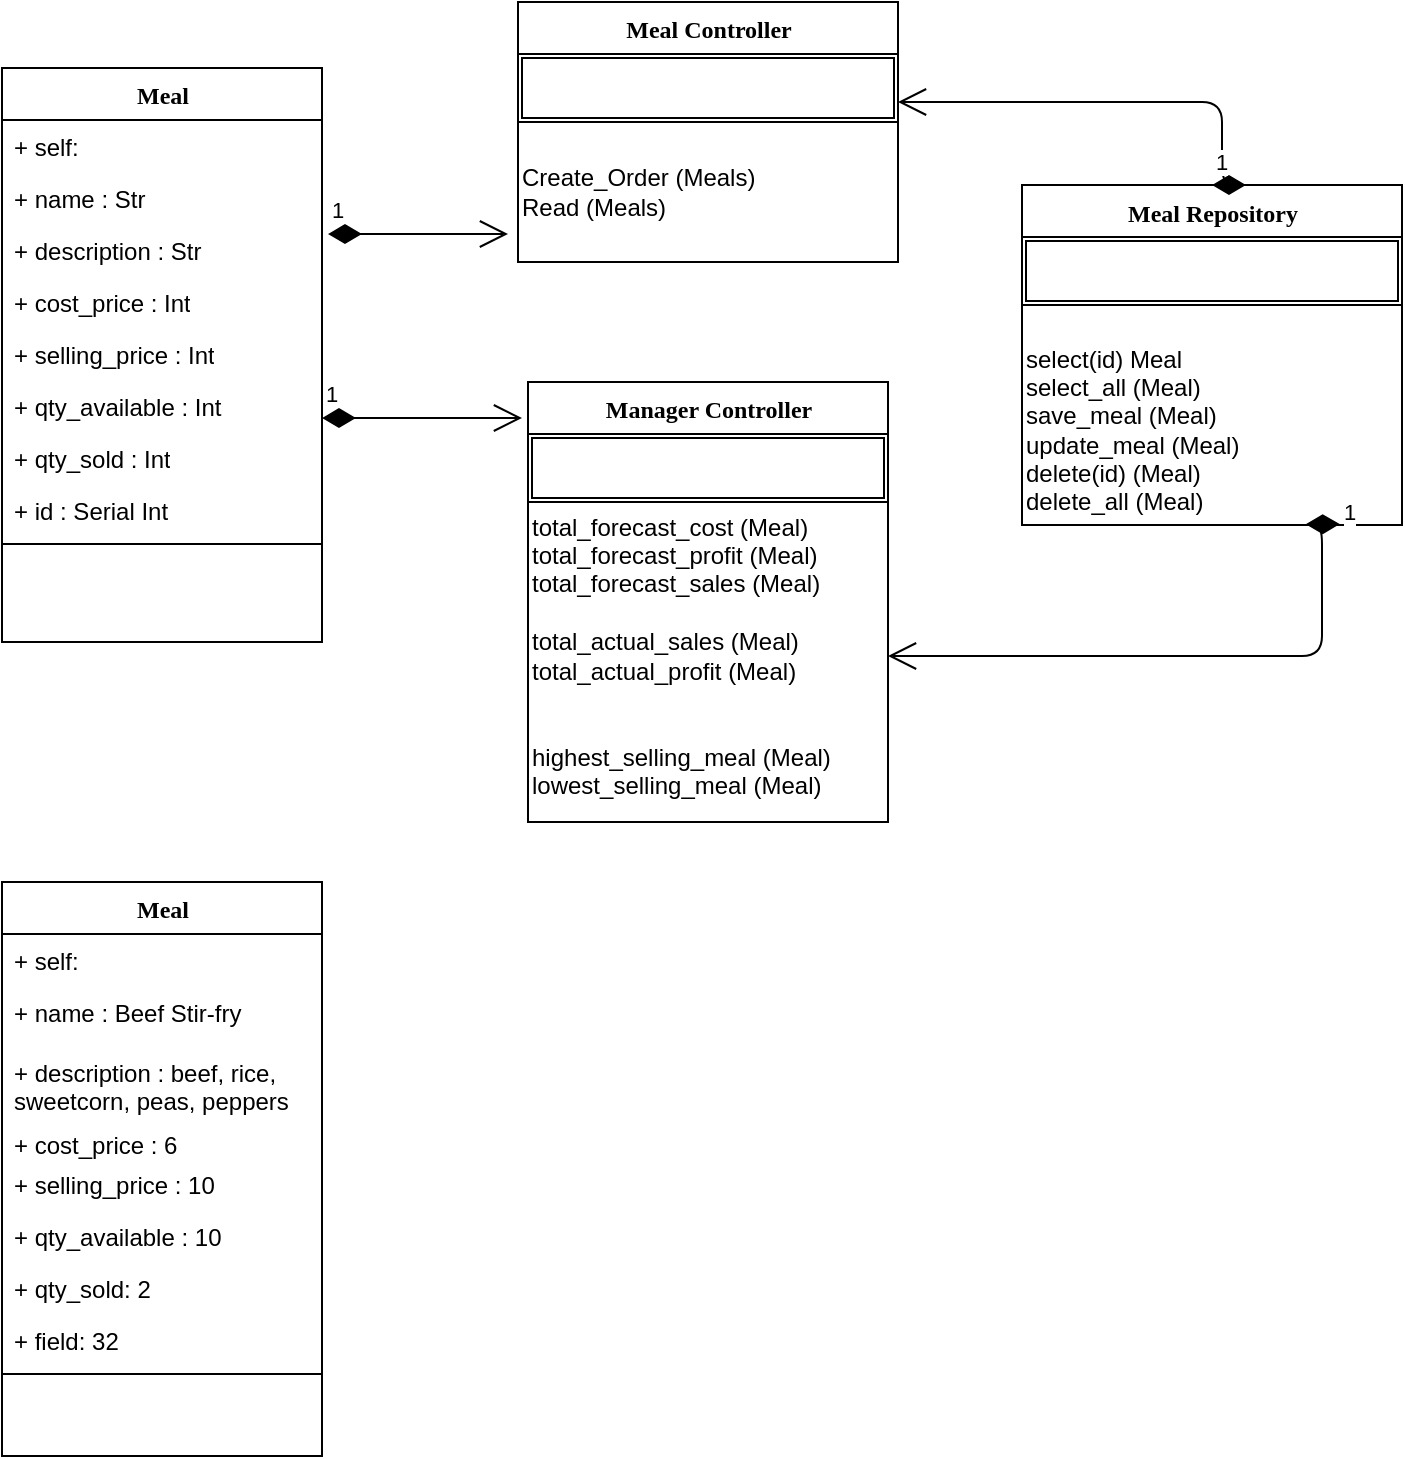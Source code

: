 <mxfile version="13.9.6" type="github">
  <diagram name="Page-1" id="9f46799a-70d6-7492-0946-bef42562c5a5">
    <mxGraphModel dx="1076" dy="459" grid="1" gridSize="10" guides="1" tooltips="1" connect="1" arrows="1" fold="1" page="1" pageScale="1" pageWidth="1100" pageHeight="850" background="#ffffff" math="0" shadow="0">
      <root>
        <mxCell id="0" />
        <mxCell id="1" parent="0" />
        <mxCell id="78961159f06e98e8-17" value="Meal" style="swimlane;html=1;fontStyle=1;align=center;verticalAlign=top;childLayout=stackLayout;horizontal=1;startSize=26;horizontalStack=0;resizeParent=1;resizeLast=0;collapsible=1;marginBottom=0;swimlaneFillColor=#ffffff;rounded=0;shadow=0;comic=0;labelBackgroundColor=none;strokeWidth=1;fillColor=none;fontFamily=Verdana;fontSize=12" parent="1" vertex="1">
          <mxGeometry x="90" y="83" width="160" height="287" as="geometry" />
        </mxCell>
        <mxCell id="78961159f06e98e8-21" value="+ self:" style="text;html=1;strokeColor=none;fillColor=none;align=left;verticalAlign=top;spacingLeft=4;spacingRight=4;whiteSpace=wrap;overflow=hidden;rotatable=0;points=[[0,0.5],[1,0.5]];portConstraint=eastwest;" parent="78961159f06e98e8-17" vertex="1">
          <mxGeometry y="26" width="160" height="26" as="geometry" />
        </mxCell>
        <mxCell id="78961159f06e98e8-23" value="+ name : Str" style="text;html=1;strokeColor=none;fillColor=none;align=left;verticalAlign=top;spacingLeft=4;spacingRight=4;whiteSpace=wrap;overflow=hidden;rotatable=0;points=[[0,0.5],[1,0.5]];portConstraint=eastwest;" parent="78961159f06e98e8-17" vertex="1">
          <mxGeometry y="52" width="160" height="26" as="geometry" />
        </mxCell>
        <mxCell id="78961159f06e98e8-25" value="+ description : Str" style="text;html=1;strokeColor=none;fillColor=none;align=left;verticalAlign=top;spacingLeft=4;spacingRight=4;whiteSpace=wrap;overflow=hidden;rotatable=0;points=[[0,0.5],[1,0.5]];portConstraint=eastwest;" parent="78961159f06e98e8-17" vertex="1">
          <mxGeometry y="78" width="160" height="26" as="geometry" />
        </mxCell>
        <mxCell id="78961159f06e98e8-26" value="+ cost_price : Int" style="text;html=1;strokeColor=none;fillColor=none;align=left;verticalAlign=top;spacingLeft=4;spacingRight=4;whiteSpace=wrap;overflow=hidden;rotatable=0;points=[[0,0.5],[1,0.5]];portConstraint=eastwest;" parent="78961159f06e98e8-17" vertex="1">
          <mxGeometry y="104" width="160" height="26" as="geometry" />
        </mxCell>
        <mxCell id="78961159f06e98e8-24" value="+ selling_price : Int" style="text;html=1;strokeColor=none;fillColor=none;align=left;verticalAlign=top;spacingLeft=4;spacingRight=4;whiteSpace=wrap;overflow=hidden;rotatable=0;points=[[0,0.5],[1,0.5]];portConstraint=eastwest;" parent="78961159f06e98e8-17" vertex="1">
          <mxGeometry y="130" width="160" height="26" as="geometry" />
        </mxCell>
        <mxCell id="evMeUIIuOgNlDqpRgxKh-1" value="+ qty_available : Int" style="text;html=1;strokeColor=none;fillColor=none;align=left;verticalAlign=top;spacingLeft=4;spacingRight=4;whiteSpace=wrap;overflow=hidden;rotatable=0;points=[[0,0.5],[1,0.5]];portConstraint=eastwest;" vertex="1" parent="78961159f06e98e8-17">
          <mxGeometry y="156" width="160" height="26" as="geometry" />
        </mxCell>
        <mxCell id="evMeUIIuOgNlDqpRgxKh-2" value="+ qty_sold : Int" style="text;html=1;strokeColor=none;fillColor=none;align=left;verticalAlign=top;spacingLeft=4;spacingRight=4;whiteSpace=wrap;overflow=hidden;rotatable=0;points=[[0,0.5],[1,0.5]];portConstraint=eastwest;" vertex="1" parent="78961159f06e98e8-17">
          <mxGeometry y="182" width="160" height="26" as="geometry" />
        </mxCell>
        <mxCell id="evMeUIIuOgNlDqpRgxKh-3" value="+ id : Serial Int" style="text;html=1;strokeColor=none;fillColor=none;align=left;verticalAlign=top;spacingLeft=4;spacingRight=4;whiteSpace=wrap;overflow=hidden;rotatable=0;points=[[0,0.5],[1,0.5]];portConstraint=eastwest;" vertex="1" parent="78961159f06e98e8-17">
          <mxGeometry y="208" width="160" height="26" as="geometry" />
        </mxCell>
        <mxCell id="78961159f06e98e8-19" value="" style="line;html=1;strokeWidth=1;fillColor=none;align=left;verticalAlign=middle;spacingTop=-1;spacingLeft=3;spacingRight=3;rotatable=0;labelPosition=right;points=[];portConstraint=eastwest;" parent="78961159f06e98e8-17" vertex="1">
          <mxGeometry y="234" width="160" height="8" as="geometry" />
        </mxCell>
        <mxCell id="evMeUIIuOgNlDqpRgxKh-52" value="Manager Controller" style="swimlane;html=1;fontStyle=1;align=center;verticalAlign=top;childLayout=stackLayout;horizontal=1;startSize=26;horizontalStack=0;resizeParent=1;resizeLast=0;collapsible=1;marginBottom=0;swimlaneFillColor=#ffffff;rounded=0;shadow=0;comic=0;labelBackgroundColor=none;strokeWidth=1;fillColor=none;fontFamily=Verdana;fontSize=12" vertex="1" parent="1">
          <mxGeometry x="353" y="240" width="180" height="220" as="geometry">
            <mxRectangle x="330" y="60" width="160" height="26" as="alternateBounds" />
          </mxGeometry>
        </mxCell>
        <mxCell id="evMeUIIuOgNlDqpRgxKh-81" value="" style="group" vertex="1" connectable="0" parent="evMeUIIuOgNlDqpRgxKh-52">
          <mxGeometry y="26" width="180" height="188" as="geometry" />
        </mxCell>
        <mxCell id="evMeUIIuOgNlDqpRgxKh-63" value="" style="shape=ext;double=1;rounded=0;whiteSpace=wrap;html=1;" vertex="1" parent="evMeUIIuOgNlDqpRgxKh-81">
          <mxGeometry width="180" height="34" as="geometry" />
        </mxCell>
        <mxCell id="evMeUIIuOgNlDqpRgxKh-66" value="&lt;blockquote style=&quot;margin: 0 0 0 40px ; border: none ; padding: 0px&quot;&gt;&lt;/blockquote&gt;&lt;span&gt;&lt;div&gt;&lt;span&gt;total_forecast_cost (Meal)&lt;/span&gt;&lt;/div&gt;&lt;/span&gt;&lt;blockquote style=&quot;margin: 0 0 0 40px ; border: none ; padding: 0px&quot;&gt;&lt;/blockquote&gt;&lt;span&gt;&lt;div&gt;&lt;span&gt;total_forecast_profit (Meal)&lt;/span&gt;&lt;/div&gt;&lt;/span&gt;&lt;blockquote style=&quot;margin: 0 0 0 40px ; border: none ; padding: 0px&quot;&gt;&lt;/blockquote&gt;&lt;span&gt;&lt;div&gt;&lt;span&gt;total_forecast_sales (Meal)&lt;/span&gt;&lt;/div&gt;&lt;/span&gt;&lt;div&gt;&lt;br&gt;&lt;/div&gt;&lt;blockquote style=&quot;margin: 0 0 0 40px ; border: none ; padding: 0px&quot;&gt;&lt;/blockquote&gt;&lt;span&gt;&lt;div&gt;&lt;span&gt;total_actual_sales (Meal)&lt;/span&gt;&lt;/div&gt;&lt;/span&gt;&lt;blockquote style=&quot;margin: 0 0 0 40px ; border: none ; padding: 0px&quot;&gt;&lt;/blockquote&gt;&lt;span&gt;&lt;div&gt;&lt;span&gt;total_actual_profit (Meal)&lt;/span&gt;&lt;/div&gt;&lt;/span&gt;&lt;div&gt;&lt;br&gt;&lt;/div&gt;&lt;div&gt;&lt;br&gt;&lt;/div&gt;&lt;blockquote style=&quot;margin: 0 0 0 40px ; border: none ; padding: 0px&quot;&gt;&lt;/blockquote&gt;&lt;span&gt;&lt;div&gt;&lt;span&gt;highest_selling_meal (Meal)&lt;/span&gt;&lt;/div&gt;&lt;/span&gt;&lt;div&gt;&lt;span&gt;lowest_selling_meal (Meal)&lt;/span&gt;&lt;/div&gt;" style="text;html=1;strokeColor=none;fillColor=none;align=left;verticalAlign=middle;whiteSpace=wrap;rounded=0;" vertex="1" parent="evMeUIIuOgNlDqpRgxKh-81">
          <mxGeometry y="34" width="180" height="154" as="geometry" />
        </mxCell>
        <mxCell id="evMeUIIuOgNlDqpRgxKh-77" value="Meal Controller" style="swimlane;html=1;fontStyle=1;align=center;verticalAlign=top;childLayout=stackLayout;horizontal=1;startSize=26;horizontalStack=0;resizeParent=1;resizeLast=0;collapsible=1;marginBottom=0;swimlaneFillColor=#ffffff;rounded=0;shadow=0;comic=0;labelBackgroundColor=none;strokeWidth=1;fillColor=none;fontFamily=Verdana;fontSize=12" vertex="1" parent="1">
          <mxGeometry x="348" y="50" width="190" height="130" as="geometry">
            <mxRectangle x="330" y="60" width="160" height="26" as="alternateBounds" />
          </mxGeometry>
        </mxCell>
        <mxCell id="evMeUIIuOgNlDqpRgxKh-78" value="" style="shape=ext;double=1;rounded=0;whiteSpace=wrap;html=1;" vertex="1" parent="evMeUIIuOgNlDqpRgxKh-77">
          <mxGeometry y="26" width="190" height="34" as="geometry" />
        </mxCell>
        <mxCell id="evMeUIIuOgNlDqpRgxKh-79" value="&lt;blockquote style=&quot;margin: 0 0 0 40px ; border: none ; padding: 0px&quot;&gt;&lt;/blockquote&gt;&lt;span&gt;Create_Order (Meals)&lt;br&gt;Read (Meals)&lt;br&gt;&lt;/span&gt;" style="text;html=1;strokeColor=none;fillColor=none;align=left;verticalAlign=middle;whiteSpace=wrap;rounded=0;" vertex="1" parent="evMeUIIuOgNlDqpRgxKh-77">
          <mxGeometry y="60" width="190" height="70" as="geometry" />
        </mxCell>
        <mxCell id="evMeUIIuOgNlDqpRgxKh-80" value="1" style="endArrow=open;html=1;endSize=12;startArrow=diamondThin;startSize=14;startFill=1;edgeStyle=orthogonalEdgeStyle;align=left;verticalAlign=bottom;" edge="1" parent="1">
          <mxGeometry x="-1" y="3" relative="1" as="geometry">
            <mxPoint x="250" y="258" as="sourcePoint" />
            <mxPoint x="350" y="258" as="targetPoint" />
          </mxGeometry>
        </mxCell>
        <mxCell id="evMeUIIuOgNlDqpRgxKh-82" value="1" style="endArrow=open;html=1;endSize=12;startArrow=diamondThin;startSize=14;startFill=1;edgeStyle=orthogonalEdgeStyle;align=left;verticalAlign=bottom;" edge="1" parent="1">
          <mxGeometry x="-1" y="3" relative="1" as="geometry">
            <mxPoint x="253" y="166" as="sourcePoint" />
            <mxPoint x="343" y="166" as="targetPoint" />
          </mxGeometry>
        </mxCell>
        <mxCell id="evMeUIIuOgNlDqpRgxKh-83" value="Meal Repository" style="swimlane;html=1;fontStyle=1;align=center;verticalAlign=top;childLayout=stackLayout;horizontal=1;startSize=26;horizontalStack=0;resizeParent=1;resizeLast=0;collapsible=1;marginBottom=0;swimlaneFillColor=#ffffff;rounded=0;shadow=0;comic=0;labelBackgroundColor=none;strokeWidth=1;fillColor=none;fontFamily=Verdana;fontSize=12" vertex="1" parent="1">
          <mxGeometry x="600" y="141.5" width="190" height="170" as="geometry">
            <mxRectangle x="330" y="60" width="160" height="26" as="alternateBounds" />
          </mxGeometry>
        </mxCell>
        <mxCell id="evMeUIIuOgNlDqpRgxKh-84" value="" style="shape=ext;double=1;rounded=0;whiteSpace=wrap;html=1;" vertex="1" parent="evMeUIIuOgNlDqpRgxKh-83">
          <mxGeometry y="26" width="190" height="34" as="geometry" />
        </mxCell>
        <mxCell id="evMeUIIuOgNlDqpRgxKh-85" value="&lt;blockquote style=&quot;margin: 0 0 0 40px ; border: none ; padding: 0px&quot;&gt;&lt;/blockquote&gt;&lt;span&gt;&lt;br&gt;select(id) Meal&lt;br&gt;select_all (Meal)&lt;br&gt;save_meal (Meal)&lt;br&gt;update_meal (Meal)&lt;br&gt;delete(id) (Meal)&lt;br&gt;delete_all (Meal)&lt;br&gt;&lt;/span&gt;" style="text;html=1;strokeColor=none;fillColor=none;align=left;verticalAlign=middle;whiteSpace=wrap;rounded=0;" vertex="1" parent="evMeUIIuOgNlDqpRgxKh-83">
          <mxGeometry y="60" width="190" height="110" as="geometry" />
        </mxCell>
        <mxCell id="evMeUIIuOgNlDqpRgxKh-86" value="1" style="endArrow=open;html=1;endSize=12;startArrow=diamondThin;startSize=14;startFill=1;edgeStyle=orthogonalEdgeStyle;align=left;verticalAlign=bottom;entryX=1;entryY=0.5;entryDx=0;entryDy=0;exitX=0.836;exitY=0.996;exitDx=0;exitDy=0;exitPerimeter=0;" edge="1" parent="1" source="evMeUIIuOgNlDqpRgxKh-85" target="evMeUIIuOgNlDqpRgxKh-66">
          <mxGeometry x="-1" y="3" relative="1" as="geometry">
            <mxPoint x="590" y="220" as="sourcePoint" />
            <mxPoint x="360" y="268" as="targetPoint" />
            <Array as="points">
              <mxPoint x="750" y="311" />
              <mxPoint x="750" y="377" />
            </Array>
          </mxGeometry>
        </mxCell>
        <mxCell id="evMeUIIuOgNlDqpRgxKh-91" value="1" style="endArrow=open;html=1;endSize=12;startArrow=diamondThin;startSize=14;startFill=1;edgeStyle=orthogonalEdgeStyle;align=left;verticalAlign=bottom;exitX=0.5;exitY=0;exitDx=0;exitDy=0;" edge="1" parent="1" source="evMeUIIuOgNlDqpRgxKh-83">
          <mxGeometry x="-1" y="3" relative="1" as="geometry">
            <mxPoint x="668" y="100" as="sourcePoint" />
            <mxPoint x="538" y="100" as="targetPoint" />
            <Array as="points">
              <mxPoint x="700" y="142" />
              <mxPoint x="700" y="100" />
            </Array>
          </mxGeometry>
        </mxCell>
        <mxCell id="evMeUIIuOgNlDqpRgxKh-92" value="Meal" style="swimlane;html=1;fontStyle=1;align=center;verticalAlign=top;childLayout=stackLayout;horizontal=1;startSize=26;horizontalStack=0;resizeParent=1;resizeLast=0;collapsible=1;marginBottom=0;swimlaneFillColor=#ffffff;rounded=0;shadow=0;comic=0;labelBackgroundColor=none;strokeWidth=1;fillColor=none;fontFamily=Verdana;fontSize=12" vertex="1" parent="1">
          <mxGeometry x="90" y="490" width="160" height="287" as="geometry" />
        </mxCell>
        <mxCell id="evMeUIIuOgNlDqpRgxKh-93" value="+ self:" style="text;html=1;strokeColor=none;fillColor=none;align=left;verticalAlign=top;spacingLeft=4;spacingRight=4;whiteSpace=wrap;overflow=hidden;rotatable=0;points=[[0,0.5],[1,0.5]];portConstraint=eastwest;" vertex="1" parent="evMeUIIuOgNlDqpRgxKh-92">
          <mxGeometry y="26" width="160" height="26" as="geometry" />
        </mxCell>
        <mxCell id="evMeUIIuOgNlDqpRgxKh-94" value="+ name : Beef Stir-fry" style="text;html=1;strokeColor=none;fillColor=none;align=left;verticalAlign=top;spacingLeft=4;spacingRight=4;whiteSpace=wrap;overflow=hidden;rotatable=0;points=[[0,0.5],[1,0.5]];portConstraint=eastwest;" vertex="1" parent="evMeUIIuOgNlDqpRgxKh-92">
          <mxGeometry y="52" width="160" height="30" as="geometry" />
        </mxCell>
        <mxCell id="evMeUIIuOgNlDqpRgxKh-95" value="+ description : beef, rice, sweetcorn, peas, peppers" style="text;html=1;strokeColor=none;fillColor=none;align=left;verticalAlign=top;spacingLeft=4;spacingRight=4;whiteSpace=wrap;overflow=hidden;rotatable=0;points=[[0,0.5],[1,0.5]];portConstraint=eastwest;" vertex="1" parent="evMeUIIuOgNlDqpRgxKh-92">
          <mxGeometry y="82" width="160" height="36" as="geometry" />
        </mxCell>
        <mxCell id="evMeUIIuOgNlDqpRgxKh-96" value="+ cost_price : 6" style="text;html=1;strokeColor=none;fillColor=none;align=left;verticalAlign=top;spacingLeft=4;spacingRight=4;whiteSpace=wrap;overflow=hidden;rotatable=0;points=[[0,0.5],[1,0.5]];portConstraint=eastwest;" vertex="1" parent="evMeUIIuOgNlDqpRgxKh-92">
          <mxGeometry y="118" width="160" height="20" as="geometry" />
        </mxCell>
        <mxCell id="evMeUIIuOgNlDqpRgxKh-97" value="+ selling_price : 10" style="text;html=1;strokeColor=none;fillColor=none;align=left;verticalAlign=top;spacingLeft=4;spacingRight=4;whiteSpace=wrap;overflow=hidden;rotatable=0;points=[[0,0.5],[1,0.5]];portConstraint=eastwest;" vertex="1" parent="evMeUIIuOgNlDqpRgxKh-92">
          <mxGeometry y="138" width="160" height="26" as="geometry" />
        </mxCell>
        <mxCell id="evMeUIIuOgNlDqpRgxKh-98" value="+ qty_available : 10" style="text;html=1;strokeColor=none;fillColor=none;align=left;verticalAlign=top;spacingLeft=4;spacingRight=4;whiteSpace=wrap;overflow=hidden;rotatable=0;points=[[0,0.5],[1,0.5]];portConstraint=eastwest;" vertex="1" parent="evMeUIIuOgNlDqpRgxKh-92">
          <mxGeometry y="164" width="160" height="26" as="geometry" />
        </mxCell>
        <mxCell id="evMeUIIuOgNlDqpRgxKh-99" value="+ qty_sold: 2" style="text;html=1;strokeColor=none;fillColor=none;align=left;verticalAlign=top;spacingLeft=4;spacingRight=4;whiteSpace=wrap;overflow=hidden;rotatable=0;points=[[0,0.5],[1,0.5]];portConstraint=eastwest;" vertex="1" parent="evMeUIIuOgNlDqpRgxKh-92">
          <mxGeometry y="190" width="160" height="26" as="geometry" />
        </mxCell>
        <mxCell id="evMeUIIuOgNlDqpRgxKh-100" value="+ field: 32" style="text;html=1;strokeColor=none;fillColor=none;align=left;verticalAlign=top;spacingLeft=4;spacingRight=4;whiteSpace=wrap;overflow=hidden;rotatable=0;points=[[0,0.5],[1,0.5]];portConstraint=eastwest;" vertex="1" parent="evMeUIIuOgNlDqpRgxKh-92">
          <mxGeometry y="216" width="160" height="26" as="geometry" />
        </mxCell>
        <mxCell id="evMeUIIuOgNlDqpRgxKh-101" value="" style="line;html=1;strokeWidth=1;fillColor=none;align=left;verticalAlign=middle;spacingTop=-1;spacingLeft=3;spacingRight=3;rotatable=0;labelPosition=right;points=[];portConstraint=eastwest;" vertex="1" parent="evMeUIIuOgNlDqpRgxKh-92">
          <mxGeometry y="242" width="160" height="8" as="geometry" />
        </mxCell>
      </root>
    </mxGraphModel>
  </diagram>
</mxfile>
